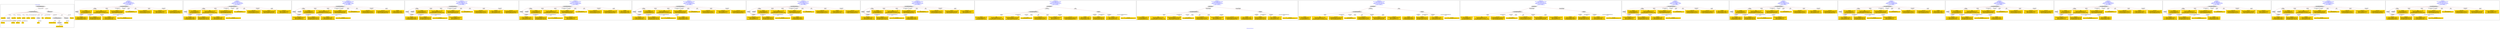 digraph n0 {
fontcolor="blue"
remincross="true"
label="s04-ima-artworks.xml"
subgraph cluster_0 {
label="1-correct model"
n2[style="filled",color="white",fillcolor="lightgray",label="CulturalHeritageObject1"];
n3[shape="plaintext",style="filled",fillcolor="gold",label="creationDate"];
n4[style="filled",color="white",fillcolor="lightgray",label="Person1"];
n5[shape="plaintext",style="filled",fillcolor="gold",label="galleryLabel"];
n6[shape="plaintext",style="filled",fillcolor="gold",label="dimensions"];
n7[shape="plaintext",style="filled",fillcolor="gold",label="materials"];
n8[shape="plaintext",style="filled",fillcolor="gold",label="creditLine"];
n9[shape="plaintext",style="filled",fillcolor="gold",label="provenance"];
n10[style="filled",color="white",fillcolor="lightgray",label="Concept1"];
n11[shape="plaintext",style="filled",fillcolor="gold",label="title"];
n12[shape="plaintext",style="filled",fillcolor="gold",label="accessionNumber"];
n13[style="filled",color="white",fillcolor="lightgray",label="CulturalHeritageObject2"];
n14[style="filled",color="white",fillcolor="lightgray",label="Document2"];
n15[shape="plaintext",style="filled",fillcolor="gold",label="relatedArtworksTitle"];
n16[style="filled",color="white",fillcolor="lightgray",label="Document1"];
n17[shape="plaintext",style="filled",fillcolor="gold",label="nationality"];
n18[shape="plaintext",style="filled",fillcolor="gold",label="birthDate"];
n19[shape="plaintext",style="filled",fillcolor="gold",label="deathDate"];
n20[shape="plaintext",style="filled",fillcolor="gold",label="artist"];
n21[style="filled",color="white",fillcolor="lightgray",label="EuropeanaAggregation1"];
n22[style="filled",color="white",fillcolor="lightgray",label="WebResource1"];
n23[shape="plaintext",style="filled",fillcolor="gold",label="imageURL"];
n24[shape="plaintext",style="filled",fillcolor="gold",label="values"];
n25[shape="plaintext",style="filled",fillcolor="gold",label="relatedArtworksURL"];
n26[shape="plaintext",style="filled",fillcolor="gold",label="sourceURL"];
}
subgraph cluster_1 {
label="candidate 0\nlink coherence:1.0\nnode coherence:1.0\nconfidence:0.6098210644056024\nmapping score:0.6729706578321705\ncost:11.99999\n-precision:0.58-recall:0.29"
n28[style="filled",color="white",fillcolor="lightgray",label="CulturalHeritageObject1"];
n29[style="filled",color="white",fillcolor="lightgray",label="Person1"];
n30[shape="plaintext",style="filled",fillcolor="gold",label="materials\n[CulturalHeritageObject,medium,1.0]\n[Concept,prefLabel,0.0]\n[Person,nameOfThePerson,0.0]\n[CulturalHeritageObject,title,0.0]"];
n31[shape="plaintext",style="filled",fillcolor="gold",label="birthDate\n[Person,dateOfBirth,0.608]\n[CulturalHeritageObject,created,0.326]\n[Person,dateOfDeath,0.066]\n[CulturalHeritageObject,extent,0.0]"];
n32[shape="plaintext",style="filled",fillcolor="gold",label="title\n[CulturalHeritageObject,title,0.849]\n[Person,nameOfThePerson,0.1]\n[CulturalHeritageObject,provenance,0.046]\n[CulturalHeritageObject,accessionNumber,0.004]"];
n33[shape="plaintext",style="filled",fillcolor="gold",label="dimensions\n[CulturalHeritageObject,extent,0.787]\n[Person,nameOfThePerson,0.211]\n[CulturalHeritageObject,title,0.003]\n[CulturalHeritageObject,medium,0.0]"];
n34[shape="plaintext",style="filled",fillcolor="gold",label="creditLine\n[CulturalHeritageObject,provenance,0.899]\n[CulturalHeritageObject,title,0.055]\n[Person,nameOfThePerson,0.039]\n[CulturalHeritageObject,rightsHolder,0.006]"];
n35[shape="plaintext",style="filled",fillcolor="gold",label="deathDate\n[Person,dateOfDeath,0.708]\n[CulturalHeritageObject,created,0.201]\n[Person,dateOfBirth,0.09]\n[CulturalHeritageObject,provenance,0.001]"];
n36[shape="plaintext",style="filled",fillcolor="gold",label="nationality\n[Person,countryAssociatedWithThePerson,1.0]"];
n37[shape="plaintext",style="filled",fillcolor="gold",label="accessionNumber\n[CulturalHeritageObject,extent,1.0]"];
n38[shape="plaintext",style="filled",fillcolor="gold",label="galleryLabel\n[CulturalHeritageObject,title,0.707]\n[CulturalHeritageObject,provenance,0.171]\n[Person,nameOfThePerson,0.061]\n[CulturalHeritageObject,medium,0.06]"];
n39[shape="plaintext",style="filled",fillcolor="gold",label="creationDate\n[CulturalHeritageObject,created,0.455]\n[Person,dateOfDeath,0.273]\n[Person,dateOfBirth,0.271]\n[CulturalHeritageObject,provenance,0.001]"];
n40[shape="plaintext",style="filled",fillcolor="gold",label="provenance\n[CulturalHeritageObject,provenance,0.586]\n[CulturalHeritageObject,title,0.22]\n[CulturalHeritageObject,rightsHolder,0.116]\n[Person,nameOfThePerson,0.078]"];
}
subgraph cluster_2 {
label="candidate 1\nlink coherence:1.0\nnode coherence:1.0\nconfidence:0.5714271745765385\nmapping score:0.6601726945558158\ncost:11.99999\n-precision:0.58-recall:0.29"
n42[style="filled",color="white",fillcolor="lightgray",label="CulturalHeritageObject1"];
n43[style="filled",color="white",fillcolor="lightgray",label="Person1"];
n44[shape="plaintext",style="filled",fillcolor="gold",label="materials\n[CulturalHeritageObject,medium,1.0]\n[Concept,prefLabel,0.0]\n[Person,nameOfThePerson,0.0]\n[CulturalHeritageObject,title,0.0]"];
n45[shape="plaintext",style="filled",fillcolor="gold",label="birthDate\n[Person,dateOfBirth,0.608]\n[CulturalHeritageObject,created,0.326]\n[Person,dateOfDeath,0.066]\n[CulturalHeritageObject,extent,0.0]"];
n46[shape="plaintext",style="filled",fillcolor="gold",label="title\n[CulturalHeritageObject,title,0.849]\n[Person,nameOfThePerson,0.1]\n[CulturalHeritageObject,provenance,0.046]\n[CulturalHeritageObject,accessionNumber,0.004]"];
n47[shape="plaintext",style="filled",fillcolor="gold",label="dimensions\n[CulturalHeritageObject,extent,0.787]\n[Person,nameOfThePerson,0.211]\n[CulturalHeritageObject,title,0.003]\n[CulturalHeritageObject,medium,0.0]"];
n48[shape="plaintext",style="filled",fillcolor="gold",label="provenance\n[CulturalHeritageObject,provenance,0.586]\n[CulturalHeritageObject,title,0.22]\n[CulturalHeritageObject,rightsHolder,0.116]\n[Person,nameOfThePerson,0.078]"];
n49[shape="plaintext",style="filled",fillcolor="gold",label="deathDate\n[Person,dateOfDeath,0.708]\n[CulturalHeritageObject,created,0.201]\n[Person,dateOfBirth,0.09]\n[CulturalHeritageObject,provenance,0.001]"];
n50[shape="plaintext",style="filled",fillcolor="gold",label="nationality\n[Person,countryAssociatedWithThePerson,1.0]"];
n51[shape="plaintext",style="filled",fillcolor="gold",label="accessionNumber\n[CulturalHeritageObject,extent,1.0]"];
n52[shape="plaintext",style="filled",fillcolor="gold",label="galleryLabel\n[CulturalHeritageObject,title,0.707]\n[CulturalHeritageObject,provenance,0.171]\n[Person,nameOfThePerson,0.061]\n[CulturalHeritageObject,medium,0.06]"];
n53[shape="plaintext",style="filled",fillcolor="gold",label="creditLine\n[CulturalHeritageObject,provenance,0.899]\n[CulturalHeritageObject,title,0.055]\n[Person,nameOfThePerson,0.039]\n[CulturalHeritageObject,rightsHolder,0.006]"];
n54[shape="plaintext",style="filled",fillcolor="gold",label="creationDate\n[CulturalHeritageObject,created,0.455]\n[Person,dateOfDeath,0.273]\n[Person,dateOfBirth,0.271]\n[CulturalHeritageObject,provenance,0.001]"];
}
subgraph cluster_3 {
label="candidate 10\nlink coherence:0.9230769230769231\nnode coherence:1.0\nconfidence:0.5675004091256727\nmapping score:0.6588637727388607\ncost:12.99999\n-precision:0.38-recall:0.21"
n56[style="filled",color="white",fillcolor="lightgray",label="CulturalHeritageObject1"];
n57[style="filled",color="white",fillcolor="lightgray",label="Person1"];
n58[style="filled",color="white",fillcolor="lightgray",label="Concept1"];
n59[shape="plaintext",style="filled",fillcolor="gold",label="materials\n[CulturalHeritageObject,medium,1.0]\n[Concept,prefLabel,0.0]\n[Person,nameOfThePerson,0.0]\n[CulturalHeritageObject,title,0.0]"];
n60[shape="plaintext",style="filled",fillcolor="gold",label="creationDate\n[CulturalHeritageObject,created,0.455]\n[Person,dateOfDeath,0.273]\n[Person,dateOfBirth,0.271]\n[CulturalHeritageObject,provenance,0.001]"];
n61[shape="plaintext",style="filled",fillcolor="gold",label="title\n[CulturalHeritageObject,title,0.849]\n[Person,nameOfThePerson,0.1]\n[CulturalHeritageObject,provenance,0.046]\n[CulturalHeritageObject,accessionNumber,0.004]"];
n62[shape="plaintext",style="filled",fillcolor="gold",label="dimensions\n[CulturalHeritageObject,extent,0.787]\n[Person,nameOfThePerson,0.211]\n[CulturalHeritageObject,title,0.003]\n[CulturalHeritageObject,medium,0.0]"];
n63[shape="plaintext",style="filled",fillcolor="gold",label="creditLine\n[CulturalHeritageObject,provenance,0.899]\n[CulturalHeritageObject,title,0.055]\n[Person,nameOfThePerson,0.039]\n[CulturalHeritageObject,rightsHolder,0.006]"];
n64[shape="plaintext",style="filled",fillcolor="gold",label="deathDate\n[Person,dateOfDeath,0.708]\n[CulturalHeritageObject,created,0.201]\n[Person,dateOfBirth,0.09]\n[CulturalHeritageObject,provenance,0.001]"];
n65[shape="plaintext",style="filled",fillcolor="gold",label="nationality\n[Person,countryAssociatedWithThePerson,1.0]"];
n66[shape="plaintext",style="filled",fillcolor="gold",label="accessionNumber\n[CulturalHeritageObject,extent,1.0]"];
n67[shape="plaintext",style="filled",fillcolor="gold",label="galleryLabel\n[CulturalHeritageObject,title,0.707]\n[CulturalHeritageObject,provenance,0.171]\n[Person,nameOfThePerson,0.061]\n[CulturalHeritageObject,medium,0.06]"];
n68[shape="plaintext",style="filled",fillcolor="gold",label="provenance\n[CulturalHeritageObject,provenance,0.586]\n[CulturalHeritageObject,title,0.22]\n[CulturalHeritageObject,rightsHolder,0.116]\n[Person,nameOfThePerson,0.078]"];
n69[shape="plaintext",style="filled",fillcolor="gold",label="birthDate\n[Person,dateOfBirth,0.608]\n[CulturalHeritageObject,created,0.326]\n[Person,dateOfDeath,0.066]\n[CulturalHeritageObject,extent,0.0]"];
}
subgraph cluster_4 {
label="candidate 11\nlink coherence:0.9230769230769231\nnode coherence:1.0\nconfidence:0.5470961413031084\nmapping score:0.6520623501313392\ncost:12.99999\n-precision:0.38-recall:0.21"
n71[style="filled",color="white",fillcolor="lightgray",label="CulturalHeritageObject1"];
n72[style="filled",color="white",fillcolor="lightgray",label="Person1"];
n73[style="filled",color="white",fillcolor="lightgray",label="Concept1"];
n74[shape="plaintext",style="filled",fillcolor="gold",label="materials\n[CulturalHeritageObject,medium,1.0]\n[Concept,prefLabel,0.0]\n[Person,nameOfThePerson,0.0]\n[CulturalHeritageObject,title,0.0]"];
n75[shape="plaintext",style="filled",fillcolor="gold",label="birthDate\n[Person,dateOfBirth,0.608]\n[CulturalHeritageObject,created,0.326]\n[Person,dateOfDeath,0.066]\n[CulturalHeritageObject,extent,0.0]"];
n76[shape="plaintext",style="filled",fillcolor="gold",label="title\n[CulturalHeritageObject,title,0.849]\n[Person,nameOfThePerson,0.1]\n[CulturalHeritageObject,provenance,0.046]\n[CulturalHeritageObject,accessionNumber,0.004]"];
n77[shape="plaintext",style="filled",fillcolor="gold",label="dimensions\n[CulturalHeritageObject,extent,0.787]\n[Person,nameOfThePerson,0.211]\n[CulturalHeritageObject,title,0.003]\n[CulturalHeritageObject,medium,0.0]"];
n78[shape="plaintext",style="filled",fillcolor="gold",label="creditLine\n[CulturalHeritageObject,provenance,0.899]\n[CulturalHeritageObject,title,0.055]\n[Person,nameOfThePerson,0.039]\n[CulturalHeritageObject,rightsHolder,0.006]"];
n79[shape="plaintext",style="filled",fillcolor="gold",label="nationality\n[Person,countryAssociatedWithThePerson,1.0]"];
n80[shape="plaintext",style="filled",fillcolor="gold",label="creationDate\n[CulturalHeritageObject,created,0.455]\n[Person,dateOfDeath,0.273]\n[Person,dateOfBirth,0.271]\n[CulturalHeritageObject,provenance,0.001]"];
n81[shape="plaintext",style="filled",fillcolor="gold",label="accessionNumber\n[CulturalHeritageObject,extent,1.0]"];
n82[shape="plaintext",style="filled",fillcolor="gold",label="galleryLabel\n[CulturalHeritageObject,title,0.707]\n[CulturalHeritageObject,provenance,0.171]\n[Person,nameOfThePerson,0.061]\n[CulturalHeritageObject,medium,0.06]"];
n83[shape="plaintext",style="filled",fillcolor="gold",label="deathDate\n[Person,dateOfDeath,0.708]\n[CulturalHeritageObject,created,0.201]\n[Person,dateOfBirth,0.09]\n[CulturalHeritageObject,provenance,0.001]"];
n84[shape="plaintext",style="filled",fillcolor="gold",label="provenance\n[CulturalHeritageObject,provenance,0.586]\n[CulturalHeritageObject,title,0.22]\n[CulturalHeritageObject,rightsHolder,0.116]\n[Person,nameOfThePerson,0.078]"];
}
subgraph cluster_5 {
label="candidate 12\nlink coherence:0.9230769230769231\nnode coherence:1.0\nconfidence:0.5114787007075045\nmapping score:0.6401898699328045\ncost:12.99999\n-precision:0.31-recall:0.17"
n86[style="filled",color="white",fillcolor="lightgray",label="CulturalHeritageObject1"];
n87[style="filled",color="white",fillcolor="lightgray",label="Person1"];
n88[style="filled",color="white",fillcolor="lightgray",label="Concept1"];
n89[shape="plaintext",style="filled",fillcolor="gold",label="materials\n[CulturalHeritageObject,medium,1.0]\n[Concept,prefLabel,0.0]\n[Person,nameOfThePerson,0.0]\n[CulturalHeritageObject,title,0.0]"];
n90[shape="plaintext",style="filled",fillcolor="gold",label="deathDate\n[Person,dateOfDeath,0.708]\n[CulturalHeritageObject,created,0.201]\n[Person,dateOfBirth,0.09]\n[CulturalHeritageObject,provenance,0.001]"];
n91[shape="plaintext",style="filled",fillcolor="gold",label="title\n[CulturalHeritageObject,title,0.849]\n[Person,nameOfThePerson,0.1]\n[CulturalHeritageObject,provenance,0.046]\n[CulturalHeritageObject,accessionNumber,0.004]"];
n92[shape="plaintext",style="filled",fillcolor="gold",label="dimensions\n[CulturalHeritageObject,extent,0.787]\n[Person,nameOfThePerson,0.211]\n[CulturalHeritageObject,title,0.003]\n[CulturalHeritageObject,medium,0.0]"];
n93[shape="plaintext",style="filled",fillcolor="gold",label="creditLine\n[CulturalHeritageObject,provenance,0.899]\n[CulturalHeritageObject,title,0.055]\n[Person,nameOfThePerson,0.039]\n[CulturalHeritageObject,rightsHolder,0.006]"];
n94[shape="plaintext",style="filled",fillcolor="gold",label="nationality\n[Person,countryAssociatedWithThePerson,1.0]"];
n95[shape="plaintext",style="filled",fillcolor="gold",label="creationDate\n[CulturalHeritageObject,created,0.455]\n[Person,dateOfDeath,0.273]\n[Person,dateOfBirth,0.271]\n[CulturalHeritageObject,provenance,0.001]"];
n96[shape="plaintext",style="filled",fillcolor="gold",label="accessionNumber\n[CulturalHeritageObject,extent,1.0]"];
n97[shape="plaintext",style="filled",fillcolor="gold",label="galleryLabel\n[CulturalHeritageObject,title,0.707]\n[CulturalHeritageObject,provenance,0.171]\n[Person,nameOfThePerson,0.061]\n[CulturalHeritageObject,medium,0.06]"];
n98[shape="plaintext",style="filled",fillcolor="gold",label="provenance\n[CulturalHeritageObject,provenance,0.586]\n[CulturalHeritageObject,title,0.22]\n[CulturalHeritageObject,rightsHolder,0.116]\n[Person,nameOfThePerson,0.078]"];
n99[shape="plaintext",style="filled",fillcolor="gold",label="birthDate\n[Person,dateOfBirth,0.608]\n[CulturalHeritageObject,created,0.326]\n[Person,dateOfDeath,0.066]\n[CulturalHeritageObject,extent,0.0]"];
}
subgraph cluster_6 {
label="candidate 13\nlink coherence:0.9230769230769231\nnode coherence:1.0\nconfidence:0.5043973463488417\nmapping score:0.6378294184799169\ncost:12.99999\n-precision:0.38-recall:0.21"
n101[style="filled",color="white",fillcolor="lightgray",label="CulturalHeritageObject1"];
n102[style="filled",color="white",fillcolor="lightgray",label="Person1"];
n103[style="filled",color="white",fillcolor="lightgray",label="Concept1"];
n104[shape="plaintext",style="filled",fillcolor="gold",label="materials\n[CulturalHeritageObject,medium,1.0]\n[Concept,prefLabel,0.0]\n[Person,nameOfThePerson,0.0]\n[CulturalHeritageObject,title,0.0]"];
n105[shape="plaintext",style="filled",fillcolor="gold",label="deathDate\n[Person,dateOfDeath,0.708]\n[CulturalHeritageObject,created,0.201]\n[Person,dateOfBirth,0.09]\n[CulturalHeritageObject,provenance,0.001]"];
n106[shape="plaintext",style="filled",fillcolor="gold",label="title\n[CulturalHeritageObject,title,0.849]\n[Person,nameOfThePerson,0.1]\n[CulturalHeritageObject,provenance,0.046]\n[CulturalHeritageObject,accessionNumber,0.004]"];
n107[shape="plaintext",style="filled",fillcolor="gold",label="dimensions\n[CulturalHeritageObject,extent,0.787]\n[Person,nameOfThePerson,0.211]\n[CulturalHeritageObject,title,0.003]\n[CulturalHeritageObject,medium,0.0]"];
n108[shape="plaintext",style="filled",fillcolor="gold",label="creditLine\n[CulturalHeritageObject,provenance,0.899]\n[CulturalHeritageObject,title,0.055]\n[Person,nameOfThePerson,0.039]\n[CulturalHeritageObject,rightsHolder,0.006]"];
n109[shape="plaintext",style="filled",fillcolor="gold",label="nationality\n[Person,countryAssociatedWithThePerson,1.0]"];
n110[shape="plaintext",style="filled",fillcolor="gold",label="birthDate\n[Person,dateOfBirth,0.608]\n[CulturalHeritageObject,created,0.326]\n[Person,dateOfDeath,0.066]\n[CulturalHeritageObject,extent,0.0]"];
n111[shape="plaintext",style="filled",fillcolor="gold",label="accessionNumber\n[CulturalHeritageObject,extent,1.0]"];
n112[shape="plaintext",style="filled",fillcolor="gold",label="galleryLabel\n[CulturalHeritageObject,title,0.707]\n[CulturalHeritageObject,provenance,0.171]\n[Person,nameOfThePerson,0.061]\n[CulturalHeritageObject,medium,0.06]"];
n113[shape="plaintext",style="filled",fillcolor="gold",label="creationDate\n[CulturalHeritageObject,created,0.455]\n[Person,dateOfDeath,0.273]\n[Person,dateOfBirth,0.271]\n[CulturalHeritageObject,provenance,0.001]"];
n114[shape="plaintext",style="filled",fillcolor="gold",label="provenance\n[CulturalHeritageObject,provenance,0.586]\n[CulturalHeritageObject,title,0.22]\n[CulturalHeritageObject,rightsHolder,0.116]\n[Person,nameOfThePerson,0.078]"];
}
subgraph cluster_7 {
label="candidate 14\nlink coherence:0.9230769230769231\nnode coherence:1.0\nconfidence:0.4976941316645158\nmapping score:0.6355950135851417\ncost:12.99999\n-precision:0.31-recall:0.17"
n116[style="filled",color="white",fillcolor="lightgray",label="CulturalHeritageObject1"];
n117[style="filled",color="white",fillcolor="lightgray",label="Person1"];
n118[style="filled",color="white",fillcolor="lightgray",label="Concept1"];
n119[shape="plaintext",style="filled",fillcolor="gold",label="materials\n[CulturalHeritageObject,medium,1.0]\n[Concept,prefLabel,0.0]\n[Person,nameOfThePerson,0.0]\n[CulturalHeritageObject,title,0.0]"];
n120[shape="plaintext",style="filled",fillcolor="gold",label="creationDate\n[CulturalHeritageObject,created,0.455]\n[Person,dateOfDeath,0.273]\n[Person,dateOfBirth,0.271]\n[CulturalHeritageObject,provenance,0.001]"];
n121[shape="plaintext",style="filled",fillcolor="gold",label="title\n[CulturalHeritageObject,title,0.849]\n[Person,nameOfThePerson,0.1]\n[CulturalHeritageObject,provenance,0.046]\n[CulturalHeritageObject,accessionNumber,0.004]"];
n122[shape="plaintext",style="filled",fillcolor="gold",label="dimensions\n[CulturalHeritageObject,extent,0.787]\n[Person,nameOfThePerson,0.211]\n[CulturalHeritageObject,title,0.003]\n[CulturalHeritageObject,medium,0.0]"];
n123[shape="plaintext",style="filled",fillcolor="gold",label="creditLine\n[CulturalHeritageObject,provenance,0.899]\n[CulturalHeritageObject,title,0.055]\n[Person,nameOfThePerson,0.039]\n[CulturalHeritageObject,rightsHolder,0.006]"];
n124[shape="plaintext",style="filled",fillcolor="gold",label="nationality\n[Person,countryAssociatedWithThePerson,1.0]"];
n125[shape="plaintext",style="filled",fillcolor="gold",label="birthDate\n[Person,dateOfBirth,0.608]\n[CulturalHeritageObject,created,0.326]\n[Person,dateOfDeath,0.066]\n[CulturalHeritageObject,extent,0.0]"];
n126[shape="plaintext",style="filled",fillcolor="gold",label="accessionNumber\n[CulturalHeritageObject,extent,1.0]"];
n127[shape="plaintext",style="filled",fillcolor="gold",label="galleryLabel\n[CulturalHeritageObject,title,0.707]\n[CulturalHeritageObject,provenance,0.171]\n[Person,nameOfThePerson,0.061]\n[CulturalHeritageObject,medium,0.06]"];
n128[shape="plaintext",style="filled",fillcolor="gold",label="deathDate\n[Person,dateOfDeath,0.708]\n[CulturalHeritageObject,created,0.201]\n[Person,dateOfBirth,0.09]\n[CulturalHeritageObject,provenance,0.001]"];
n129[shape="plaintext",style="filled",fillcolor="gold",label="provenance\n[CulturalHeritageObject,provenance,0.586]\n[CulturalHeritageObject,title,0.22]\n[CulturalHeritageObject,rightsHolder,0.116]\n[Person,nameOfThePerson,0.078]"];
}
subgraph cluster_8 {
label="candidate 15\nlink coherence:0.9230769230769231\nnode coherence:1.0\nconfidence:0.46600345651977776\nmapping score:0.6250314552035623\ncost:12.99999\n-precision:0.38-recall:0.21"
n131[style="filled",color="white",fillcolor="lightgray",label="CulturalHeritageObject1"];
n132[style="filled",color="white",fillcolor="lightgray",label="Person1"];
n133[style="filled",color="white",fillcolor="lightgray",label="Concept1"];
n134[shape="plaintext",style="filled",fillcolor="gold",label="materials\n[CulturalHeritageObject,medium,1.0]\n[Concept,prefLabel,0.0]\n[Person,nameOfThePerson,0.0]\n[CulturalHeritageObject,title,0.0]"];
n135[shape="plaintext",style="filled",fillcolor="gold",label="deathDate\n[Person,dateOfDeath,0.708]\n[CulturalHeritageObject,created,0.201]\n[Person,dateOfBirth,0.09]\n[CulturalHeritageObject,provenance,0.001]"];
n136[shape="plaintext",style="filled",fillcolor="gold",label="title\n[CulturalHeritageObject,title,0.849]\n[Person,nameOfThePerson,0.1]\n[CulturalHeritageObject,provenance,0.046]\n[CulturalHeritageObject,accessionNumber,0.004]"];
n137[shape="plaintext",style="filled",fillcolor="gold",label="dimensions\n[CulturalHeritageObject,extent,0.787]\n[Person,nameOfThePerson,0.211]\n[CulturalHeritageObject,title,0.003]\n[CulturalHeritageObject,medium,0.0]"];
n138[shape="plaintext",style="filled",fillcolor="gold",label="provenance\n[CulturalHeritageObject,provenance,0.586]\n[CulturalHeritageObject,title,0.22]\n[CulturalHeritageObject,rightsHolder,0.116]\n[Person,nameOfThePerson,0.078]"];
n139[shape="plaintext",style="filled",fillcolor="gold",label="nationality\n[Person,countryAssociatedWithThePerson,1.0]"];
n140[shape="plaintext",style="filled",fillcolor="gold",label="birthDate\n[Person,dateOfBirth,0.608]\n[CulturalHeritageObject,created,0.326]\n[Person,dateOfDeath,0.066]\n[CulturalHeritageObject,extent,0.0]"];
n141[shape="plaintext",style="filled",fillcolor="gold",label="accessionNumber\n[CulturalHeritageObject,extent,1.0]"];
n142[shape="plaintext",style="filled",fillcolor="gold",label="galleryLabel\n[CulturalHeritageObject,title,0.707]\n[CulturalHeritageObject,provenance,0.171]\n[Person,nameOfThePerson,0.061]\n[CulturalHeritageObject,medium,0.06]"];
n143[shape="plaintext",style="filled",fillcolor="gold",label="creditLine\n[CulturalHeritageObject,provenance,0.899]\n[CulturalHeritageObject,title,0.055]\n[Person,nameOfThePerson,0.039]\n[CulturalHeritageObject,rightsHolder,0.006]"];
n144[shape="plaintext",style="filled",fillcolor="gold",label="creationDate\n[CulturalHeritageObject,created,0.455]\n[Person,dateOfDeath,0.273]\n[Person,dateOfBirth,0.271]\n[CulturalHeritageObject,provenance,0.001]"];
}
subgraph cluster_9 {
label="candidate 16\nlink coherence:0.8461538461538461\nnode coherence:1.0\nconfidence:0.6098210644056024\nmapping score:0.6729706578321705\ncost:211.010002\n-precision:0.46-recall:0.25"
n146[style="filled",color="white",fillcolor="lightgray",label="ProvidedCHO1"];
n147[style="filled",color="white",fillcolor="lightgray",label="CulturalHeritageObject1"];
n148[style="filled",color="white",fillcolor="lightgray",label="Person1"];
n149[shape="plaintext",style="filled",fillcolor="gold",label="materials\n[CulturalHeritageObject,medium,1.0]\n[Concept,prefLabel,0.0]\n[Person,nameOfThePerson,0.0]\n[CulturalHeritageObject,title,0.0]"];
n150[shape="plaintext",style="filled",fillcolor="gold",label="birthDate\n[Person,dateOfBirth,0.608]\n[CulturalHeritageObject,created,0.326]\n[Person,dateOfDeath,0.066]\n[CulturalHeritageObject,extent,0.0]"];
n151[shape="plaintext",style="filled",fillcolor="gold",label="title\n[CulturalHeritageObject,title,0.849]\n[Person,nameOfThePerson,0.1]\n[CulturalHeritageObject,provenance,0.046]\n[CulturalHeritageObject,accessionNumber,0.004]"];
n152[shape="plaintext",style="filled",fillcolor="gold",label="dimensions\n[CulturalHeritageObject,extent,0.787]\n[Person,nameOfThePerson,0.211]\n[CulturalHeritageObject,title,0.003]\n[CulturalHeritageObject,medium,0.0]"];
n153[shape="plaintext",style="filled",fillcolor="gold",label="creditLine\n[CulturalHeritageObject,provenance,0.899]\n[CulturalHeritageObject,title,0.055]\n[Person,nameOfThePerson,0.039]\n[CulturalHeritageObject,rightsHolder,0.006]"];
n154[shape="plaintext",style="filled",fillcolor="gold",label="deathDate\n[Person,dateOfDeath,0.708]\n[CulturalHeritageObject,created,0.201]\n[Person,dateOfBirth,0.09]\n[CulturalHeritageObject,provenance,0.001]"];
n155[shape="plaintext",style="filled",fillcolor="gold",label="nationality\n[Person,countryAssociatedWithThePerson,1.0]"];
n156[shape="plaintext",style="filled",fillcolor="gold",label="accessionNumber\n[CulturalHeritageObject,extent,1.0]"];
n157[shape="plaintext",style="filled",fillcolor="gold",label="galleryLabel\n[CulturalHeritageObject,title,0.707]\n[CulturalHeritageObject,provenance,0.171]\n[Person,nameOfThePerson,0.061]\n[CulturalHeritageObject,medium,0.06]"];
n158[shape="plaintext",style="filled",fillcolor="gold",label="creationDate\n[CulturalHeritageObject,created,0.455]\n[Person,dateOfDeath,0.273]\n[Person,dateOfBirth,0.271]\n[CulturalHeritageObject,provenance,0.001]"];
n159[shape="plaintext",style="filled",fillcolor="gold",label="provenance\n[CulturalHeritageObject,provenance,0.586]\n[CulturalHeritageObject,title,0.22]\n[CulturalHeritageObject,rightsHolder,0.116]\n[Person,nameOfThePerson,0.078]"];
}
subgraph cluster_10 {
label="candidate 17\nlink coherence:0.8461538461538461\nnode coherence:1.0\nconfidence:0.6098210644056024\nmapping score:0.6729706578321705\ncost:211.020004\n-precision:0.46-recall:0.25"
n161[style="filled",color="white",fillcolor="lightgray",label="Organization1"];
n162[style="filled",color="white",fillcolor="lightgray",label="CulturalHeritageObject1"];
n163[style="filled",color="white",fillcolor="lightgray",label="Person1"];
n164[shape="plaintext",style="filled",fillcolor="gold",label="materials\n[CulturalHeritageObject,medium,1.0]\n[Concept,prefLabel,0.0]\n[Person,nameOfThePerson,0.0]\n[CulturalHeritageObject,title,0.0]"];
n165[shape="plaintext",style="filled",fillcolor="gold",label="birthDate\n[Person,dateOfBirth,0.608]\n[CulturalHeritageObject,created,0.326]\n[Person,dateOfDeath,0.066]\n[CulturalHeritageObject,extent,0.0]"];
n166[shape="plaintext",style="filled",fillcolor="gold",label="title\n[CulturalHeritageObject,title,0.849]\n[Person,nameOfThePerson,0.1]\n[CulturalHeritageObject,provenance,0.046]\n[CulturalHeritageObject,accessionNumber,0.004]"];
n167[shape="plaintext",style="filled",fillcolor="gold",label="dimensions\n[CulturalHeritageObject,extent,0.787]\n[Person,nameOfThePerson,0.211]\n[CulturalHeritageObject,title,0.003]\n[CulturalHeritageObject,medium,0.0]"];
n168[shape="plaintext",style="filled",fillcolor="gold",label="creditLine\n[CulturalHeritageObject,provenance,0.899]\n[CulturalHeritageObject,title,0.055]\n[Person,nameOfThePerson,0.039]\n[CulturalHeritageObject,rightsHolder,0.006]"];
n169[shape="plaintext",style="filled",fillcolor="gold",label="deathDate\n[Person,dateOfDeath,0.708]\n[CulturalHeritageObject,created,0.201]\n[Person,dateOfBirth,0.09]\n[CulturalHeritageObject,provenance,0.001]"];
n170[shape="plaintext",style="filled",fillcolor="gold",label="nationality\n[Person,countryAssociatedWithThePerson,1.0]"];
n171[shape="plaintext",style="filled",fillcolor="gold",label="accessionNumber\n[CulturalHeritageObject,extent,1.0]"];
n172[shape="plaintext",style="filled",fillcolor="gold",label="galleryLabel\n[CulturalHeritageObject,title,0.707]\n[CulturalHeritageObject,provenance,0.171]\n[Person,nameOfThePerson,0.061]\n[CulturalHeritageObject,medium,0.06]"];
n173[shape="plaintext",style="filled",fillcolor="gold",label="creationDate\n[CulturalHeritageObject,created,0.455]\n[Person,dateOfDeath,0.273]\n[Person,dateOfBirth,0.271]\n[CulturalHeritageObject,provenance,0.001]"];
n174[shape="plaintext",style="filled",fillcolor="gold",label="provenance\n[CulturalHeritageObject,provenance,0.586]\n[CulturalHeritageObject,title,0.22]\n[CulturalHeritageObject,rightsHolder,0.116]\n[Person,nameOfThePerson,0.078]"];
}
subgraph cluster_11 {
label="candidate 18\nlink coherence:0.8461538461538461\nnode coherence:1.0\nconfidence:0.5714271745765385\nmapping score:0.6601726945558158\ncost:211.010002\n-precision:0.46-recall:0.25"
n176[style="filled",color="white",fillcolor="lightgray",label="ProvidedCHO1"];
n177[style="filled",color="white",fillcolor="lightgray",label="CulturalHeritageObject1"];
n178[style="filled",color="white",fillcolor="lightgray",label="Person1"];
n179[shape="plaintext",style="filled",fillcolor="gold",label="materials\n[CulturalHeritageObject,medium,1.0]\n[Concept,prefLabel,0.0]\n[Person,nameOfThePerson,0.0]\n[CulturalHeritageObject,title,0.0]"];
n180[shape="plaintext",style="filled",fillcolor="gold",label="birthDate\n[Person,dateOfBirth,0.608]\n[CulturalHeritageObject,created,0.326]\n[Person,dateOfDeath,0.066]\n[CulturalHeritageObject,extent,0.0]"];
n181[shape="plaintext",style="filled",fillcolor="gold",label="title\n[CulturalHeritageObject,title,0.849]\n[Person,nameOfThePerson,0.1]\n[CulturalHeritageObject,provenance,0.046]\n[CulturalHeritageObject,accessionNumber,0.004]"];
n182[shape="plaintext",style="filled",fillcolor="gold",label="dimensions\n[CulturalHeritageObject,extent,0.787]\n[Person,nameOfThePerson,0.211]\n[CulturalHeritageObject,title,0.003]\n[CulturalHeritageObject,medium,0.0]"];
n183[shape="plaintext",style="filled",fillcolor="gold",label="provenance\n[CulturalHeritageObject,provenance,0.586]\n[CulturalHeritageObject,title,0.22]\n[CulturalHeritageObject,rightsHolder,0.116]\n[Person,nameOfThePerson,0.078]"];
n184[shape="plaintext",style="filled",fillcolor="gold",label="deathDate\n[Person,dateOfDeath,0.708]\n[CulturalHeritageObject,created,0.201]\n[Person,dateOfBirth,0.09]\n[CulturalHeritageObject,provenance,0.001]"];
n185[shape="plaintext",style="filled",fillcolor="gold",label="nationality\n[Person,countryAssociatedWithThePerson,1.0]"];
n186[shape="plaintext",style="filled",fillcolor="gold",label="accessionNumber\n[CulturalHeritageObject,extent,1.0]"];
n187[shape="plaintext",style="filled",fillcolor="gold",label="galleryLabel\n[CulturalHeritageObject,title,0.707]\n[CulturalHeritageObject,provenance,0.171]\n[Person,nameOfThePerson,0.061]\n[CulturalHeritageObject,medium,0.06]"];
n188[shape="plaintext",style="filled",fillcolor="gold",label="creditLine\n[CulturalHeritageObject,provenance,0.899]\n[CulturalHeritageObject,title,0.055]\n[Person,nameOfThePerson,0.039]\n[CulturalHeritageObject,rightsHolder,0.006]"];
n189[shape="plaintext",style="filled",fillcolor="gold",label="creationDate\n[CulturalHeritageObject,created,0.455]\n[Person,dateOfDeath,0.273]\n[Person,dateOfBirth,0.271]\n[CulturalHeritageObject,provenance,0.001]"];
}
subgraph cluster_12 {
label="candidate 19\nlink coherence:0.8461538461538461\nnode coherence:1.0\nconfidence:0.5714271745765385\nmapping score:0.6601726945558158\ncost:211.020004\n-precision:0.46-recall:0.25"
n191[style="filled",color="white",fillcolor="lightgray",label="Organization1"];
n192[style="filled",color="white",fillcolor="lightgray",label="CulturalHeritageObject1"];
n193[style="filled",color="white",fillcolor="lightgray",label="Person1"];
n194[shape="plaintext",style="filled",fillcolor="gold",label="materials\n[CulturalHeritageObject,medium,1.0]\n[Concept,prefLabel,0.0]\n[Person,nameOfThePerson,0.0]\n[CulturalHeritageObject,title,0.0]"];
n195[shape="plaintext",style="filled",fillcolor="gold",label="birthDate\n[Person,dateOfBirth,0.608]\n[CulturalHeritageObject,created,0.326]\n[Person,dateOfDeath,0.066]\n[CulturalHeritageObject,extent,0.0]"];
n196[shape="plaintext",style="filled",fillcolor="gold",label="title\n[CulturalHeritageObject,title,0.849]\n[Person,nameOfThePerson,0.1]\n[CulturalHeritageObject,provenance,0.046]\n[CulturalHeritageObject,accessionNumber,0.004]"];
n197[shape="plaintext",style="filled",fillcolor="gold",label="dimensions\n[CulturalHeritageObject,extent,0.787]\n[Person,nameOfThePerson,0.211]\n[CulturalHeritageObject,title,0.003]\n[CulturalHeritageObject,medium,0.0]"];
n198[shape="plaintext",style="filled",fillcolor="gold",label="provenance\n[CulturalHeritageObject,provenance,0.586]\n[CulturalHeritageObject,title,0.22]\n[CulturalHeritageObject,rightsHolder,0.116]\n[Person,nameOfThePerson,0.078]"];
n199[shape="plaintext",style="filled",fillcolor="gold",label="deathDate\n[Person,dateOfDeath,0.708]\n[CulturalHeritageObject,created,0.201]\n[Person,dateOfBirth,0.09]\n[CulturalHeritageObject,provenance,0.001]"];
n200[shape="plaintext",style="filled",fillcolor="gold",label="nationality\n[Person,countryAssociatedWithThePerson,1.0]"];
n201[shape="plaintext",style="filled",fillcolor="gold",label="accessionNumber\n[CulturalHeritageObject,extent,1.0]"];
n202[shape="plaintext",style="filled",fillcolor="gold",label="galleryLabel\n[CulturalHeritageObject,title,0.707]\n[CulturalHeritageObject,provenance,0.171]\n[Person,nameOfThePerson,0.061]\n[CulturalHeritageObject,medium,0.06]"];
n203[shape="plaintext",style="filled",fillcolor="gold",label="creditLine\n[CulturalHeritageObject,provenance,0.899]\n[CulturalHeritageObject,title,0.055]\n[Person,nameOfThePerson,0.039]\n[CulturalHeritageObject,rightsHolder,0.006]"];
n204[shape="plaintext",style="filled",fillcolor="gold",label="creationDate\n[CulturalHeritageObject,created,0.455]\n[Person,dateOfDeath,0.273]\n[Person,dateOfBirth,0.271]\n[CulturalHeritageObject,provenance,0.001]"];
}
subgraph cluster_13 {
label="candidate 2\nlink coherence:1.0\nnode coherence:1.0\nconfidence:0.5675004091256727\nmapping score:0.6588637727388607\ncost:11.99999\n-precision:0.42-recall:0.21"
n206[style="filled",color="white",fillcolor="lightgray",label="CulturalHeritageObject1"];
n207[style="filled",color="white",fillcolor="lightgray",label="Person1"];
n208[shape="plaintext",style="filled",fillcolor="gold",label="materials\n[CulturalHeritageObject,medium,1.0]\n[Concept,prefLabel,0.0]\n[Person,nameOfThePerson,0.0]\n[CulturalHeritageObject,title,0.0]"];
n209[shape="plaintext",style="filled",fillcolor="gold",label="creationDate\n[CulturalHeritageObject,created,0.455]\n[Person,dateOfDeath,0.273]\n[Person,dateOfBirth,0.271]\n[CulturalHeritageObject,provenance,0.001]"];
n210[shape="plaintext",style="filled",fillcolor="gold",label="title\n[CulturalHeritageObject,title,0.849]\n[Person,nameOfThePerson,0.1]\n[CulturalHeritageObject,provenance,0.046]\n[CulturalHeritageObject,accessionNumber,0.004]"];
n211[shape="plaintext",style="filled",fillcolor="gold",label="dimensions\n[CulturalHeritageObject,extent,0.787]\n[Person,nameOfThePerson,0.211]\n[CulturalHeritageObject,title,0.003]\n[CulturalHeritageObject,medium,0.0]"];
n212[shape="plaintext",style="filled",fillcolor="gold",label="creditLine\n[CulturalHeritageObject,provenance,0.899]\n[CulturalHeritageObject,title,0.055]\n[Person,nameOfThePerson,0.039]\n[CulturalHeritageObject,rightsHolder,0.006]"];
n213[shape="plaintext",style="filled",fillcolor="gold",label="deathDate\n[Person,dateOfDeath,0.708]\n[CulturalHeritageObject,created,0.201]\n[Person,dateOfBirth,0.09]\n[CulturalHeritageObject,provenance,0.001]"];
n214[shape="plaintext",style="filled",fillcolor="gold",label="nationality\n[Person,countryAssociatedWithThePerson,1.0]"];
n215[shape="plaintext",style="filled",fillcolor="gold",label="accessionNumber\n[CulturalHeritageObject,extent,1.0]"];
n216[shape="plaintext",style="filled",fillcolor="gold",label="galleryLabel\n[CulturalHeritageObject,title,0.707]\n[CulturalHeritageObject,provenance,0.171]\n[Person,nameOfThePerson,0.061]\n[CulturalHeritageObject,medium,0.06]"];
n217[shape="plaintext",style="filled",fillcolor="gold",label="provenance\n[CulturalHeritageObject,provenance,0.586]\n[CulturalHeritageObject,title,0.22]\n[CulturalHeritageObject,rightsHolder,0.116]\n[Person,nameOfThePerson,0.078]"];
n218[shape="plaintext",style="filled",fillcolor="gold",label="birthDate\n[Person,dateOfBirth,0.608]\n[CulturalHeritageObject,created,0.326]\n[Person,dateOfDeath,0.066]\n[CulturalHeritageObject,extent,0.0]"];
}
subgraph cluster_14 {
label="candidate 3\nlink coherence:1.0\nnode coherence:1.0\nconfidence:0.5470961413031084\nmapping score:0.6520623501313392\ncost:11.99999\n-precision:0.42-recall:0.21"
n220[style="filled",color="white",fillcolor="lightgray",label="CulturalHeritageObject1"];
n221[style="filled",color="white",fillcolor="lightgray",label="Person1"];
n222[shape="plaintext",style="filled",fillcolor="gold",label="materials\n[CulturalHeritageObject,medium,1.0]\n[Concept,prefLabel,0.0]\n[Person,nameOfThePerson,0.0]\n[CulturalHeritageObject,title,0.0]"];
n223[shape="plaintext",style="filled",fillcolor="gold",label="birthDate\n[Person,dateOfBirth,0.608]\n[CulturalHeritageObject,created,0.326]\n[Person,dateOfDeath,0.066]\n[CulturalHeritageObject,extent,0.0]"];
n224[shape="plaintext",style="filled",fillcolor="gold",label="title\n[CulturalHeritageObject,title,0.849]\n[Person,nameOfThePerson,0.1]\n[CulturalHeritageObject,provenance,0.046]\n[CulturalHeritageObject,accessionNumber,0.004]"];
n225[shape="plaintext",style="filled",fillcolor="gold",label="dimensions\n[CulturalHeritageObject,extent,0.787]\n[Person,nameOfThePerson,0.211]\n[CulturalHeritageObject,title,0.003]\n[CulturalHeritageObject,medium,0.0]"];
n226[shape="plaintext",style="filled",fillcolor="gold",label="creditLine\n[CulturalHeritageObject,provenance,0.899]\n[CulturalHeritageObject,title,0.055]\n[Person,nameOfThePerson,0.039]\n[CulturalHeritageObject,rightsHolder,0.006]"];
n227[shape="plaintext",style="filled",fillcolor="gold",label="nationality\n[Person,countryAssociatedWithThePerson,1.0]"];
n228[shape="plaintext",style="filled",fillcolor="gold",label="creationDate\n[CulturalHeritageObject,created,0.455]\n[Person,dateOfDeath,0.273]\n[Person,dateOfBirth,0.271]\n[CulturalHeritageObject,provenance,0.001]"];
n229[shape="plaintext",style="filled",fillcolor="gold",label="accessionNumber\n[CulturalHeritageObject,extent,1.0]"];
n230[shape="plaintext",style="filled",fillcolor="gold",label="galleryLabel\n[CulturalHeritageObject,title,0.707]\n[CulturalHeritageObject,provenance,0.171]\n[Person,nameOfThePerson,0.061]\n[CulturalHeritageObject,medium,0.06]"];
n231[shape="plaintext",style="filled",fillcolor="gold",label="deathDate\n[Person,dateOfDeath,0.708]\n[CulturalHeritageObject,created,0.201]\n[Person,dateOfBirth,0.09]\n[CulturalHeritageObject,provenance,0.001]"];
n232[shape="plaintext",style="filled",fillcolor="gold",label="provenance\n[CulturalHeritageObject,provenance,0.586]\n[CulturalHeritageObject,title,0.22]\n[CulturalHeritageObject,rightsHolder,0.116]\n[Person,nameOfThePerson,0.078]"];
}
subgraph cluster_15 {
label="candidate 4\nlink coherence:1.0\nnode coherence:1.0\nconfidence:0.5114787007075045\nmapping score:0.6401898699328045\ncost:11.99999\n-precision:0.33-recall:0.17"
n234[style="filled",color="white",fillcolor="lightgray",label="CulturalHeritageObject1"];
n235[style="filled",color="white",fillcolor="lightgray",label="Person1"];
n236[shape="plaintext",style="filled",fillcolor="gold",label="materials\n[CulturalHeritageObject,medium,1.0]\n[Concept,prefLabel,0.0]\n[Person,nameOfThePerson,0.0]\n[CulturalHeritageObject,title,0.0]"];
n237[shape="plaintext",style="filled",fillcolor="gold",label="deathDate\n[Person,dateOfDeath,0.708]\n[CulturalHeritageObject,created,0.201]\n[Person,dateOfBirth,0.09]\n[CulturalHeritageObject,provenance,0.001]"];
n238[shape="plaintext",style="filled",fillcolor="gold",label="title\n[CulturalHeritageObject,title,0.849]\n[Person,nameOfThePerson,0.1]\n[CulturalHeritageObject,provenance,0.046]\n[CulturalHeritageObject,accessionNumber,0.004]"];
n239[shape="plaintext",style="filled",fillcolor="gold",label="dimensions\n[CulturalHeritageObject,extent,0.787]\n[Person,nameOfThePerson,0.211]\n[CulturalHeritageObject,title,0.003]\n[CulturalHeritageObject,medium,0.0]"];
n240[shape="plaintext",style="filled",fillcolor="gold",label="creditLine\n[CulturalHeritageObject,provenance,0.899]\n[CulturalHeritageObject,title,0.055]\n[Person,nameOfThePerson,0.039]\n[CulturalHeritageObject,rightsHolder,0.006]"];
n241[shape="plaintext",style="filled",fillcolor="gold",label="nationality\n[Person,countryAssociatedWithThePerson,1.0]"];
n242[shape="plaintext",style="filled",fillcolor="gold",label="creationDate\n[CulturalHeritageObject,created,0.455]\n[Person,dateOfDeath,0.273]\n[Person,dateOfBirth,0.271]\n[CulturalHeritageObject,provenance,0.001]"];
n243[shape="plaintext",style="filled",fillcolor="gold",label="accessionNumber\n[CulturalHeritageObject,extent,1.0]"];
n244[shape="plaintext",style="filled",fillcolor="gold",label="galleryLabel\n[CulturalHeritageObject,title,0.707]\n[CulturalHeritageObject,provenance,0.171]\n[Person,nameOfThePerson,0.061]\n[CulturalHeritageObject,medium,0.06]"];
n245[shape="plaintext",style="filled",fillcolor="gold",label="provenance\n[CulturalHeritageObject,provenance,0.586]\n[CulturalHeritageObject,title,0.22]\n[CulturalHeritageObject,rightsHolder,0.116]\n[Person,nameOfThePerson,0.078]"];
n246[shape="plaintext",style="filled",fillcolor="gold",label="birthDate\n[Person,dateOfBirth,0.608]\n[CulturalHeritageObject,created,0.326]\n[Person,dateOfDeath,0.066]\n[CulturalHeritageObject,extent,0.0]"];
}
subgraph cluster_16 {
label="candidate 5\nlink coherence:1.0\nnode coherence:1.0\nconfidence:0.5043973463488417\nmapping score:0.6378294184799169\ncost:11.99999\n-precision:0.42-recall:0.21"
n248[style="filled",color="white",fillcolor="lightgray",label="CulturalHeritageObject1"];
n249[style="filled",color="white",fillcolor="lightgray",label="Person1"];
n250[shape="plaintext",style="filled",fillcolor="gold",label="materials\n[CulturalHeritageObject,medium,1.0]\n[Concept,prefLabel,0.0]\n[Person,nameOfThePerson,0.0]\n[CulturalHeritageObject,title,0.0]"];
n251[shape="plaintext",style="filled",fillcolor="gold",label="deathDate\n[Person,dateOfDeath,0.708]\n[CulturalHeritageObject,created,0.201]\n[Person,dateOfBirth,0.09]\n[CulturalHeritageObject,provenance,0.001]"];
n252[shape="plaintext",style="filled",fillcolor="gold",label="title\n[CulturalHeritageObject,title,0.849]\n[Person,nameOfThePerson,0.1]\n[CulturalHeritageObject,provenance,0.046]\n[CulturalHeritageObject,accessionNumber,0.004]"];
n253[shape="plaintext",style="filled",fillcolor="gold",label="dimensions\n[CulturalHeritageObject,extent,0.787]\n[Person,nameOfThePerson,0.211]\n[CulturalHeritageObject,title,0.003]\n[CulturalHeritageObject,medium,0.0]"];
n254[shape="plaintext",style="filled",fillcolor="gold",label="creditLine\n[CulturalHeritageObject,provenance,0.899]\n[CulturalHeritageObject,title,0.055]\n[Person,nameOfThePerson,0.039]\n[CulturalHeritageObject,rightsHolder,0.006]"];
n255[shape="plaintext",style="filled",fillcolor="gold",label="nationality\n[Person,countryAssociatedWithThePerson,1.0]"];
n256[shape="plaintext",style="filled",fillcolor="gold",label="birthDate\n[Person,dateOfBirth,0.608]\n[CulturalHeritageObject,created,0.326]\n[Person,dateOfDeath,0.066]\n[CulturalHeritageObject,extent,0.0]"];
n257[shape="plaintext",style="filled",fillcolor="gold",label="accessionNumber\n[CulturalHeritageObject,extent,1.0]"];
n258[shape="plaintext",style="filled",fillcolor="gold",label="galleryLabel\n[CulturalHeritageObject,title,0.707]\n[CulturalHeritageObject,provenance,0.171]\n[Person,nameOfThePerson,0.061]\n[CulturalHeritageObject,medium,0.06]"];
n259[shape="plaintext",style="filled",fillcolor="gold",label="creationDate\n[CulturalHeritageObject,created,0.455]\n[Person,dateOfDeath,0.273]\n[Person,dateOfBirth,0.271]\n[CulturalHeritageObject,provenance,0.001]"];
n260[shape="plaintext",style="filled",fillcolor="gold",label="provenance\n[CulturalHeritageObject,provenance,0.586]\n[CulturalHeritageObject,title,0.22]\n[CulturalHeritageObject,rightsHolder,0.116]\n[Person,nameOfThePerson,0.078]"];
}
subgraph cluster_17 {
label="candidate 6\nlink coherence:1.0\nnode coherence:1.0\nconfidence:0.4976941316645158\nmapping score:0.6355950135851417\ncost:11.99999\n-precision:0.33-recall:0.17"
n262[style="filled",color="white",fillcolor="lightgray",label="CulturalHeritageObject1"];
n263[style="filled",color="white",fillcolor="lightgray",label="Person1"];
n264[shape="plaintext",style="filled",fillcolor="gold",label="materials\n[CulturalHeritageObject,medium,1.0]\n[Concept,prefLabel,0.0]\n[Person,nameOfThePerson,0.0]\n[CulturalHeritageObject,title,0.0]"];
n265[shape="plaintext",style="filled",fillcolor="gold",label="creationDate\n[CulturalHeritageObject,created,0.455]\n[Person,dateOfDeath,0.273]\n[Person,dateOfBirth,0.271]\n[CulturalHeritageObject,provenance,0.001]"];
n266[shape="plaintext",style="filled",fillcolor="gold",label="title\n[CulturalHeritageObject,title,0.849]\n[Person,nameOfThePerson,0.1]\n[CulturalHeritageObject,provenance,0.046]\n[CulturalHeritageObject,accessionNumber,0.004]"];
n267[shape="plaintext",style="filled",fillcolor="gold",label="dimensions\n[CulturalHeritageObject,extent,0.787]\n[Person,nameOfThePerson,0.211]\n[CulturalHeritageObject,title,0.003]\n[CulturalHeritageObject,medium,0.0]"];
n268[shape="plaintext",style="filled",fillcolor="gold",label="creditLine\n[CulturalHeritageObject,provenance,0.899]\n[CulturalHeritageObject,title,0.055]\n[Person,nameOfThePerson,0.039]\n[CulturalHeritageObject,rightsHolder,0.006]"];
n269[shape="plaintext",style="filled",fillcolor="gold",label="nationality\n[Person,countryAssociatedWithThePerson,1.0]"];
n270[shape="plaintext",style="filled",fillcolor="gold",label="birthDate\n[Person,dateOfBirth,0.608]\n[CulturalHeritageObject,created,0.326]\n[Person,dateOfDeath,0.066]\n[CulturalHeritageObject,extent,0.0]"];
n271[shape="plaintext",style="filled",fillcolor="gold",label="accessionNumber\n[CulturalHeritageObject,extent,1.0]"];
n272[shape="plaintext",style="filled",fillcolor="gold",label="galleryLabel\n[CulturalHeritageObject,title,0.707]\n[CulturalHeritageObject,provenance,0.171]\n[Person,nameOfThePerson,0.061]\n[CulturalHeritageObject,medium,0.06]"];
n273[shape="plaintext",style="filled",fillcolor="gold",label="deathDate\n[Person,dateOfDeath,0.708]\n[CulturalHeritageObject,created,0.201]\n[Person,dateOfBirth,0.09]\n[CulturalHeritageObject,provenance,0.001]"];
n274[shape="plaintext",style="filled",fillcolor="gold",label="provenance\n[CulturalHeritageObject,provenance,0.586]\n[CulturalHeritageObject,title,0.22]\n[CulturalHeritageObject,rightsHolder,0.116]\n[Person,nameOfThePerson,0.078]"];
}
subgraph cluster_18 {
label="candidate 7\nlink coherence:1.0\nnode coherence:1.0\nconfidence:0.46600345651977776\nmapping score:0.6250314552035623\ncost:11.99999\n-precision:0.42-recall:0.21"
n276[style="filled",color="white",fillcolor="lightgray",label="CulturalHeritageObject1"];
n277[style="filled",color="white",fillcolor="lightgray",label="Person1"];
n278[shape="plaintext",style="filled",fillcolor="gold",label="materials\n[CulturalHeritageObject,medium,1.0]\n[Concept,prefLabel,0.0]\n[Person,nameOfThePerson,0.0]\n[CulturalHeritageObject,title,0.0]"];
n279[shape="plaintext",style="filled",fillcolor="gold",label="deathDate\n[Person,dateOfDeath,0.708]\n[CulturalHeritageObject,created,0.201]\n[Person,dateOfBirth,0.09]\n[CulturalHeritageObject,provenance,0.001]"];
n280[shape="plaintext",style="filled",fillcolor="gold",label="title\n[CulturalHeritageObject,title,0.849]\n[Person,nameOfThePerson,0.1]\n[CulturalHeritageObject,provenance,0.046]\n[CulturalHeritageObject,accessionNumber,0.004]"];
n281[shape="plaintext",style="filled",fillcolor="gold",label="dimensions\n[CulturalHeritageObject,extent,0.787]\n[Person,nameOfThePerson,0.211]\n[CulturalHeritageObject,title,0.003]\n[CulturalHeritageObject,medium,0.0]"];
n282[shape="plaintext",style="filled",fillcolor="gold",label="provenance\n[CulturalHeritageObject,provenance,0.586]\n[CulturalHeritageObject,title,0.22]\n[CulturalHeritageObject,rightsHolder,0.116]\n[Person,nameOfThePerson,0.078]"];
n283[shape="plaintext",style="filled",fillcolor="gold",label="nationality\n[Person,countryAssociatedWithThePerson,1.0]"];
n284[shape="plaintext",style="filled",fillcolor="gold",label="birthDate\n[Person,dateOfBirth,0.608]\n[CulturalHeritageObject,created,0.326]\n[Person,dateOfDeath,0.066]\n[CulturalHeritageObject,extent,0.0]"];
n285[shape="plaintext",style="filled",fillcolor="gold",label="accessionNumber\n[CulturalHeritageObject,extent,1.0]"];
n286[shape="plaintext",style="filled",fillcolor="gold",label="galleryLabel\n[CulturalHeritageObject,title,0.707]\n[CulturalHeritageObject,provenance,0.171]\n[Person,nameOfThePerson,0.061]\n[CulturalHeritageObject,medium,0.06]"];
n287[shape="plaintext",style="filled",fillcolor="gold",label="creditLine\n[CulturalHeritageObject,provenance,0.899]\n[CulturalHeritageObject,title,0.055]\n[Person,nameOfThePerson,0.039]\n[CulturalHeritageObject,rightsHolder,0.006]"];
n288[shape="plaintext",style="filled",fillcolor="gold",label="creationDate\n[CulturalHeritageObject,created,0.455]\n[Person,dateOfDeath,0.273]\n[Person,dateOfBirth,0.271]\n[CulturalHeritageObject,provenance,0.001]"];
}
subgraph cluster_19 {
label="candidate 8\nlink coherence:0.9230769230769231\nnode coherence:1.0\nconfidence:0.6098210644056024\nmapping score:0.6729706578321705\ncost:12.99999\n-precision:0.54-recall:0.29"
n290[style="filled",color="white",fillcolor="lightgray",label="CulturalHeritageObject1"];
n291[style="filled",color="white",fillcolor="lightgray",label="Person1"];
n292[style="filled",color="white",fillcolor="lightgray",label="Concept1"];
n293[shape="plaintext",style="filled",fillcolor="gold",label="materials\n[CulturalHeritageObject,medium,1.0]\n[Concept,prefLabel,0.0]\n[Person,nameOfThePerson,0.0]\n[CulturalHeritageObject,title,0.0]"];
n294[shape="plaintext",style="filled",fillcolor="gold",label="birthDate\n[Person,dateOfBirth,0.608]\n[CulturalHeritageObject,created,0.326]\n[Person,dateOfDeath,0.066]\n[CulturalHeritageObject,extent,0.0]"];
n295[shape="plaintext",style="filled",fillcolor="gold",label="title\n[CulturalHeritageObject,title,0.849]\n[Person,nameOfThePerson,0.1]\n[CulturalHeritageObject,provenance,0.046]\n[CulturalHeritageObject,accessionNumber,0.004]"];
n296[shape="plaintext",style="filled",fillcolor="gold",label="dimensions\n[CulturalHeritageObject,extent,0.787]\n[Person,nameOfThePerson,0.211]\n[CulturalHeritageObject,title,0.003]\n[CulturalHeritageObject,medium,0.0]"];
n297[shape="plaintext",style="filled",fillcolor="gold",label="creditLine\n[CulturalHeritageObject,provenance,0.899]\n[CulturalHeritageObject,title,0.055]\n[Person,nameOfThePerson,0.039]\n[CulturalHeritageObject,rightsHolder,0.006]"];
n298[shape="plaintext",style="filled",fillcolor="gold",label="deathDate\n[Person,dateOfDeath,0.708]\n[CulturalHeritageObject,created,0.201]\n[Person,dateOfBirth,0.09]\n[CulturalHeritageObject,provenance,0.001]"];
n299[shape="plaintext",style="filled",fillcolor="gold",label="nationality\n[Person,countryAssociatedWithThePerson,1.0]"];
n300[shape="plaintext",style="filled",fillcolor="gold",label="accessionNumber\n[CulturalHeritageObject,extent,1.0]"];
n301[shape="plaintext",style="filled",fillcolor="gold",label="galleryLabel\n[CulturalHeritageObject,title,0.707]\n[CulturalHeritageObject,provenance,0.171]\n[Person,nameOfThePerson,0.061]\n[CulturalHeritageObject,medium,0.06]"];
n302[shape="plaintext",style="filled",fillcolor="gold",label="creationDate\n[CulturalHeritageObject,created,0.455]\n[Person,dateOfDeath,0.273]\n[Person,dateOfBirth,0.271]\n[CulturalHeritageObject,provenance,0.001]"];
n303[shape="plaintext",style="filled",fillcolor="gold",label="provenance\n[CulturalHeritageObject,provenance,0.586]\n[CulturalHeritageObject,title,0.22]\n[CulturalHeritageObject,rightsHolder,0.116]\n[Person,nameOfThePerson,0.078]"];
}
subgraph cluster_20 {
label="candidate 9\nlink coherence:0.9230769230769231\nnode coherence:1.0\nconfidence:0.5714271745765385\nmapping score:0.6601726945558158\ncost:12.99999\n-precision:0.54-recall:0.29"
n305[style="filled",color="white",fillcolor="lightgray",label="CulturalHeritageObject1"];
n306[style="filled",color="white",fillcolor="lightgray",label="Person1"];
n307[style="filled",color="white",fillcolor="lightgray",label="Concept1"];
n308[shape="plaintext",style="filled",fillcolor="gold",label="materials\n[CulturalHeritageObject,medium,1.0]\n[Concept,prefLabel,0.0]\n[Person,nameOfThePerson,0.0]\n[CulturalHeritageObject,title,0.0]"];
n309[shape="plaintext",style="filled",fillcolor="gold",label="birthDate\n[Person,dateOfBirth,0.608]\n[CulturalHeritageObject,created,0.326]\n[Person,dateOfDeath,0.066]\n[CulturalHeritageObject,extent,0.0]"];
n310[shape="plaintext",style="filled",fillcolor="gold",label="title\n[CulturalHeritageObject,title,0.849]\n[Person,nameOfThePerson,0.1]\n[CulturalHeritageObject,provenance,0.046]\n[CulturalHeritageObject,accessionNumber,0.004]"];
n311[shape="plaintext",style="filled",fillcolor="gold",label="dimensions\n[CulturalHeritageObject,extent,0.787]\n[Person,nameOfThePerson,0.211]\n[CulturalHeritageObject,title,0.003]\n[CulturalHeritageObject,medium,0.0]"];
n312[shape="plaintext",style="filled",fillcolor="gold",label="provenance\n[CulturalHeritageObject,provenance,0.586]\n[CulturalHeritageObject,title,0.22]\n[CulturalHeritageObject,rightsHolder,0.116]\n[Person,nameOfThePerson,0.078]"];
n313[shape="plaintext",style="filled",fillcolor="gold",label="deathDate\n[Person,dateOfDeath,0.708]\n[CulturalHeritageObject,created,0.201]\n[Person,dateOfBirth,0.09]\n[CulturalHeritageObject,provenance,0.001]"];
n314[shape="plaintext",style="filled",fillcolor="gold",label="nationality\n[Person,countryAssociatedWithThePerson,1.0]"];
n315[shape="plaintext",style="filled",fillcolor="gold",label="accessionNumber\n[CulturalHeritageObject,extent,1.0]"];
n316[shape="plaintext",style="filled",fillcolor="gold",label="galleryLabel\n[CulturalHeritageObject,title,0.707]\n[CulturalHeritageObject,provenance,0.171]\n[Person,nameOfThePerson,0.061]\n[CulturalHeritageObject,medium,0.06]"];
n317[shape="plaintext",style="filled",fillcolor="gold",label="creditLine\n[CulturalHeritageObject,provenance,0.899]\n[CulturalHeritageObject,title,0.055]\n[Person,nameOfThePerson,0.039]\n[CulturalHeritageObject,rightsHolder,0.006]"];
n318[shape="plaintext",style="filled",fillcolor="gold",label="creationDate\n[CulturalHeritageObject,created,0.455]\n[Person,dateOfDeath,0.273]\n[Person,dateOfBirth,0.271]\n[CulturalHeritageObject,provenance,0.001]"];
}
n2 -> n3[color="brown",fontcolor="black",label="created"]
n2 -> n4[color="brown",fontcolor="black",label="creator"]
n2 -> n5[color="brown",fontcolor="black",label="description"]
n2 -> n6[color="brown",fontcolor="black",label="extent"]
n2 -> n7[color="brown",fontcolor="black",label="medium"]
n2 -> n8[color="brown",fontcolor="black",label="provenance"]
n2 -> n9[color="brown",fontcolor="black",label="provenance"]
n2 -> n10[color="brown",fontcolor="black",label="subject"]
n2 -> n11[color="brown",fontcolor="black",label="title"]
n2 -> n12[color="brown",fontcolor="black",label="accessionNumber"]
n2 -> n13[color="brown",fontcolor="black",label="isRelatedTo"]
n2 -> n14[color="brown",fontcolor="black",label="page"]
n13 -> n15[color="brown",fontcolor="black",label="title"]
n13 -> n16[color="brown",fontcolor="black",label="page"]
n4 -> n17[color="brown",fontcolor="black",label="countryAssociatedWithThePerson"]
n4 -> n18[color="brown",fontcolor="black",label="dateOfBirth"]
n4 -> n19[color="brown",fontcolor="black",label="dateOfDeath"]
n4 -> n20[color="brown",fontcolor="black",label="nameOfThePerson"]
n21 -> n2[color="brown",fontcolor="black",label="aggregatedCHO"]
n21 -> n22[color="brown",fontcolor="black",label="hasView"]
n22 -> n23[color="brown",fontcolor="black",label="classLink"]
n10 -> n24[color="brown",fontcolor="black",label="prefLabel"]
n16 -> n25[color="brown",fontcolor="black",label="classLink"]
n14 -> n26[color="brown",fontcolor="black",label="classLink"]
n28 -> n29[color="brown",fontcolor="black",label="creator\nw=0.99999"]
n28 -> n30[color="brown",fontcolor="black",label="medium\nw=1.0"]
n29 -> n31[color="brown",fontcolor="black",label="dateOfBirth\nw=1.0"]
n28 -> n32[color="brown",fontcolor="black",label="accessionNumber\nw=1.0"]
n29 -> n33[color="brown",fontcolor="black",label="nameOfThePerson\nw=1.0"]
n28 -> n34[color="brown",fontcolor="black",label="provenance\nw=1.0"]
n29 -> n35[color="brown",fontcolor="black",label="dateOfDeath\nw=1.0"]
n29 -> n36[color="brown",fontcolor="black",label="countryAssociatedWithThePerson\nw=1.0"]
n28 -> n37[color="brown",fontcolor="black",label="extent\nw=1.0"]
n28 -> n38[color="brown",fontcolor="black",label="title\nw=1.0"]
n28 -> n39[color="brown",fontcolor="black",label="created\nw=1.0"]
n28 -> n40[color="brown",fontcolor="black",label="rightsHolder\nw=1.0"]
n42 -> n43[color="brown",fontcolor="black",label="creator\nw=0.99999"]
n42 -> n44[color="brown",fontcolor="black",label="medium\nw=1.0"]
n43 -> n45[color="brown",fontcolor="black",label="dateOfBirth\nw=1.0"]
n42 -> n46[color="brown",fontcolor="black",label="accessionNumber\nw=1.0"]
n43 -> n47[color="brown",fontcolor="black",label="nameOfThePerson\nw=1.0"]
n42 -> n48[color="brown",fontcolor="black",label="provenance\nw=1.0"]
n43 -> n49[color="brown",fontcolor="black",label="dateOfDeath\nw=1.0"]
n43 -> n50[color="brown",fontcolor="black",label="countryAssociatedWithThePerson\nw=1.0"]
n42 -> n51[color="brown",fontcolor="black",label="extent\nw=1.0"]
n42 -> n52[color="brown",fontcolor="black",label="title\nw=1.0"]
n42 -> n53[color="brown",fontcolor="black",label="rightsHolder\nw=1.0"]
n42 -> n54[color="brown",fontcolor="black",label="created\nw=1.0"]
n56 -> n57[color="brown",fontcolor="black",label="creator\nw=0.99999"]
n56 -> n58[color="brown",fontcolor="black",label="hasType\nw=1.0"]
n56 -> n59[color="brown",fontcolor="black",label="medium\nw=1.0"]
n57 -> n60[color="brown",fontcolor="black",label="dateOfBirth\nw=1.0"]
n56 -> n61[color="brown",fontcolor="black",label="accessionNumber\nw=1.0"]
n57 -> n62[color="brown",fontcolor="black",label="nameOfThePerson\nw=1.0"]
n56 -> n63[color="brown",fontcolor="black",label="provenance\nw=1.0"]
n57 -> n64[color="brown",fontcolor="black",label="dateOfDeath\nw=1.0"]
n57 -> n65[color="brown",fontcolor="black",label="countryAssociatedWithThePerson\nw=1.0"]
n56 -> n66[color="brown",fontcolor="black",label="extent\nw=1.0"]
n56 -> n67[color="brown",fontcolor="black",label="title\nw=1.0"]
n56 -> n68[color="brown",fontcolor="black",label="rightsHolder\nw=1.0"]
n56 -> n69[color="brown",fontcolor="black",label="created\nw=1.0"]
n71 -> n72[color="brown",fontcolor="black",label="creator\nw=0.99999"]
n71 -> n73[color="brown",fontcolor="black",label="hasType\nw=1.0"]
n71 -> n74[color="brown",fontcolor="black",label="medium\nw=1.0"]
n72 -> n75[color="brown",fontcolor="black",label="dateOfBirth\nw=1.0"]
n71 -> n76[color="brown",fontcolor="black",label="accessionNumber\nw=1.0"]
n72 -> n77[color="brown",fontcolor="black",label="nameOfThePerson\nw=1.0"]
n71 -> n78[color="brown",fontcolor="black",label="provenance\nw=1.0"]
n72 -> n79[color="brown",fontcolor="black",label="countryAssociatedWithThePerson\nw=1.0"]
n72 -> n80[color="brown",fontcolor="black",label="dateOfDeath\nw=1.0"]
n71 -> n81[color="brown",fontcolor="black",label="extent\nw=1.0"]
n71 -> n82[color="brown",fontcolor="black",label="title\nw=1.0"]
n71 -> n83[color="brown",fontcolor="black",label="created\nw=1.0"]
n71 -> n84[color="brown",fontcolor="black",label="rightsHolder\nw=1.0"]
n86 -> n87[color="brown",fontcolor="black",label="creator\nw=0.99999"]
n86 -> n88[color="brown",fontcolor="black",label="hasType\nw=1.0"]
n86 -> n89[color="brown",fontcolor="black",label="medium\nw=1.0"]
n87 -> n90[color="brown",fontcolor="black",label="dateOfBirth\nw=1.0"]
n86 -> n91[color="brown",fontcolor="black",label="accessionNumber\nw=1.0"]
n87 -> n92[color="brown",fontcolor="black",label="nameOfThePerson\nw=1.0"]
n86 -> n93[color="brown",fontcolor="black",label="provenance\nw=1.0"]
n87 -> n94[color="brown",fontcolor="black",label="countryAssociatedWithThePerson\nw=1.0"]
n87 -> n95[color="brown",fontcolor="black",label="dateOfDeath\nw=1.0"]
n86 -> n96[color="brown",fontcolor="black",label="extent\nw=1.0"]
n86 -> n97[color="brown",fontcolor="black",label="title\nw=1.0"]
n86 -> n98[color="brown",fontcolor="black",label="rightsHolder\nw=1.0"]
n86 -> n99[color="brown",fontcolor="black",label="created\nw=1.0"]
n101 -> n102[color="brown",fontcolor="black",label="creator\nw=0.99999"]
n101 -> n103[color="brown",fontcolor="black",label="hasType\nw=1.0"]
n101 -> n104[color="brown",fontcolor="black",label="medium\nw=1.0"]
n102 -> n105[color="brown",fontcolor="black",label="dateOfBirth\nw=1.0"]
n101 -> n106[color="brown",fontcolor="black",label="accessionNumber\nw=1.0"]
n102 -> n107[color="brown",fontcolor="black",label="nameOfThePerson\nw=1.0"]
n101 -> n108[color="brown",fontcolor="black",label="provenance\nw=1.0"]
n102 -> n109[color="brown",fontcolor="black",label="countryAssociatedWithThePerson\nw=1.0"]
n102 -> n110[color="brown",fontcolor="black",label="dateOfDeath\nw=1.0"]
n101 -> n111[color="brown",fontcolor="black",label="extent\nw=1.0"]
n101 -> n112[color="brown",fontcolor="black",label="title\nw=1.0"]
n101 -> n113[color="brown",fontcolor="black",label="created\nw=1.0"]
n101 -> n114[color="brown",fontcolor="black",label="rightsHolder\nw=1.0"]
n116 -> n117[color="brown",fontcolor="black",label="creator\nw=0.99999"]
n116 -> n118[color="brown",fontcolor="black",label="hasType\nw=1.0"]
n116 -> n119[color="brown",fontcolor="black",label="medium\nw=1.0"]
n117 -> n120[color="brown",fontcolor="black",label="dateOfBirth\nw=1.0"]
n116 -> n121[color="brown",fontcolor="black",label="accessionNumber\nw=1.0"]
n117 -> n122[color="brown",fontcolor="black",label="nameOfThePerson\nw=1.0"]
n116 -> n123[color="brown",fontcolor="black",label="provenance\nw=1.0"]
n117 -> n124[color="brown",fontcolor="black",label="countryAssociatedWithThePerson\nw=1.0"]
n117 -> n125[color="brown",fontcolor="black",label="dateOfDeath\nw=1.0"]
n116 -> n126[color="brown",fontcolor="black",label="extent\nw=1.0"]
n116 -> n127[color="brown",fontcolor="black",label="title\nw=1.0"]
n116 -> n128[color="brown",fontcolor="black",label="created\nw=1.0"]
n116 -> n129[color="brown",fontcolor="black",label="rightsHolder\nw=1.0"]
n131 -> n132[color="brown",fontcolor="black",label="creator\nw=0.99999"]
n131 -> n133[color="brown",fontcolor="black",label="hasType\nw=1.0"]
n131 -> n134[color="brown",fontcolor="black",label="medium\nw=1.0"]
n132 -> n135[color="brown",fontcolor="black",label="dateOfBirth\nw=1.0"]
n131 -> n136[color="brown",fontcolor="black",label="accessionNumber\nw=1.0"]
n132 -> n137[color="brown",fontcolor="black",label="nameOfThePerson\nw=1.0"]
n131 -> n138[color="brown",fontcolor="black",label="provenance\nw=1.0"]
n132 -> n139[color="brown",fontcolor="black",label="countryAssociatedWithThePerson\nw=1.0"]
n132 -> n140[color="brown",fontcolor="black",label="dateOfDeath\nw=1.0"]
n131 -> n141[color="brown",fontcolor="black",label="extent\nw=1.0"]
n131 -> n142[color="brown",fontcolor="black",label="title\nw=1.0"]
n131 -> n143[color="brown",fontcolor="black",label="rightsHolder\nw=1.0"]
n131 -> n144[color="brown",fontcolor="black",label="created\nw=1.0"]
n146 -> n147[color="brown",fontcolor="black",label="hasType\nw=100.010002"]
n146 -> n148[color="brown",fontcolor="black",label="sitter\nw=100.0"]
n147 -> n149[color="brown",fontcolor="black",label="medium\nw=1.0"]
n148 -> n150[color="brown",fontcolor="black",label="dateOfBirth\nw=1.0"]
n147 -> n151[color="brown",fontcolor="black",label="accessionNumber\nw=1.0"]
n148 -> n152[color="brown",fontcolor="black",label="nameOfThePerson\nw=1.0"]
n147 -> n153[color="brown",fontcolor="black",label="provenance\nw=1.0"]
n148 -> n154[color="brown",fontcolor="black",label="dateOfDeath\nw=1.0"]
n148 -> n155[color="brown",fontcolor="black",label="countryAssociatedWithThePerson\nw=1.0"]
n147 -> n156[color="brown",fontcolor="black",label="extent\nw=1.0"]
n147 -> n157[color="brown",fontcolor="black",label="title\nw=1.0"]
n147 -> n158[color="brown",fontcolor="black",label="created\nw=1.0"]
n147 -> n159[color="brown",fontcolor="black",label="rightsHolder\nw=1.0"]
n161 -> n162[color="brown",fontcolor="black",label="semanticRelation\nw=100.010002"]
n161 -> n163[color="brown",fontcolor="black",label="semanticRelation\nw=100.010002"]
n162 -> n164[color="brown",fontcolor="black",label="medium\nw=1.0"]
n163 -> n165[color="brown",fontcolor="black",label="dateOfBirth\nw=1.0"]
n162 -> n166[color="brown",fontcolor="black",label="accessionNumber\nw=1.0"]
n163 -> n167[color="brown",fontcolor="black",label="nameOfThePerson\nw=1.0"]
n162 -> n168[color="brown",fontcolor="black",label="provenance\nw=1.0"]
n163 -> n169[color="brown",fontcolor="black",label="dateOfDeath\nw=1.0"]
n163 -> n170[color="brown",fontcolor="black",label="countryAssociatedWithThePerson\nw=1.0"]
n162 -> n171[color="brown",fontcolor="black",label="extent\nw=1.0"]
n162 -> n172[color="brown",fontcolor="black",label="title\nw=1.0"]
n162 -> n173[color="brown",fontcolor="black",label="created\nw=1.0"]
n162 -> n174[color="brown",fontcolor="black",label="rightsHolder\nw=1.0"]
n176 -> n177[color="brown",fontcolor="black",label="hasType\nw=100.010002"]
n176 -> n178[color="brown",fontcolor="black",label="sitter\nw=100.0"]
n177 -> n179[color="brown",fontcolor="black",label="medium\nw=1.0"]
n178 -> n180[color="brown",fontcolor="black",label="dateOfBirth\nw=1.0"]
n177 -> n181[color="brown",fontcolor="black",label="accessionNumber\nw=1.0"]
n178 -> n182[color="brown",fontcolor="black",label="nameOfThePerson\nw=1.0"]
n177 -> n183[color="brown",fontcolor="black",label="provenance\nw=1.0"]
n178 -> n184[color="brown",fontcolor="black",label="dateOfDeath\nw=1.0"]
n178 -> n185[color="brown",fontcolor="black",label="countryAssociatedWithThePerson\nw=1.0"]
n177 -> n186[color="brown",fontcolor="black",label="extent\nw=1.0"]
n177 -> n187[color="brown",fontcolor="black",label="title\nw=1.0"]
n177 -> n188[color="brown",fontcolor="black",label="rightsHolder\nw=1.0"]
n177 -> n189[color="brown",fontcolor="black",label="created\nw=1.0"]
n191 -> n192[color="brown",fontcolor="black",label="semanticRelation\nw=100.010002"]
n191 -> n193[color="brown",fontcolor="black",label="semanticRelation\nw=100.010002"]
n192 -> n194[color="brown",fontcolor="black",label="medium\nw=1.0"]
n193 -> n195[color="brown",fontcolor="black",label="dateOfBirth\nw=1.0"]
n192 -> n196[color="brown",fontcolor="black",label="accessionNumber\nw=1.0"]
n193 -> n197[color="brown",fontcolor="black",label="nameOfThePerson\nw=1.0"]
n192 -> n198[color="brown",fontcolor="black",label="provenance\nw=1.0"]
n193 -> n199[color="brown",fontcolor="black",label="dateOfDeath\nw=1.0"]
n193 -> n200[color="brown",fontcolor="black",label="countryAssociatedWithThePerson\nw=1.0"]
n192 -> n201[color="brown",fontcolor="black",label="extent\nw=1.0"]
n192 -> n202[color="brown",fontcolor="black",label="title\nw=1.0"]
n192 -> n203[color="brown",fontcolor="black",label="rightsHolder\nw=1.0"]
n192 -> n204[color="brown",fontcolor="black",label="created\nw=1.0"]
n206 -> n207[color="brown",fontcolor="black",label="creator\nw=0.99999"]
n206 -> n208[color="brown",fontcolor="black",label="medium\nw=1.0"]
n207 -> n209[color="brown",fontcolor="black",label="dateOfBirth\nw=1.0"]
n206 -> n210[color="brown",fontcolor="black",label="accessionNumber\nw=1.0"]
n207 -> n211[color="brown",fontcolor="black",label="nameOfThePerson\nw=1.0"]
n206 -> n212[color="brown",fontcolor="black",label="provenance\nw=1.0"]
n207 -> n213[color="brown",fontcolor="black",label="dateOfDeath\nw=1.0"]
n207 -> n214[color="brown",fontcolor="black",label="countryAssociatedWithThePerson\nw=1.0"]
n206 -> n215[color="brown",fontcolor="black",label="extent\nw=1.0"]
n206 -> n216[color="brown",fontcolor="black",label="title\nw=1.0"]
n206 -> n217[color="brown",fontcolor="black",label="rightsHolder\nw=1.0"]
n206 -> n218[color="brown",fontcolor="black",label="created\nw=1.0"]
n220 -> n221[color="brown",fontcolor="black",label="creator\nw=0.99999"]
n220 -> n222[color="brown",fontcolor="black",label="medium\nw=1.0"]
n221 -> n223[color="brown",fontcolor="black",label="dateOfBirth\nw=1.0"]
n220 -> n224[color="brown",fontcolor="black",label="accessionNumber\nw=1.0"]
n221 -> n225[color="brown",fontcolor="black",label="nameOfThePerson\nw=1.0"]
n220 -> n226[color="brown",fontcolor="black",label="provenance\nw=1.0"]
n221 -> n227[color="brown",fontcolor="black",label="countryAssociatedWithThePerson\nw=1.0"]
n221 -> n228[color="brown",fontcolor="black",label="dateOfDeath\nw=1.0"]
n220 -> n229[color="brown",fontcolor="black",label="extent\nw=1.0"]
n220 -> n230[color="brown",fontcolor="black",label="title\nw=1.0"]
n220 -> n231[color="brown",fontcolor="black",label="created\nw=1.0"]
n220 -> n232[color="brown",fontcolor="black",label="rightsHolder\nw=1.0"]
n234 -> n235[color="brown",fontcolor="black",label="creator\nw=0.99999"]
n234 -> n236[color="brown",fontcolor="black",label="medium\nw=1.0"]
n235 -> n237[color="brown",fontcolor="black",label="dateOfBirth\nw=1.0"]
n234 -> n238[color="brown",fontcolor="black",label="accessionNumber\nw=1.0"]
n235 -> n239[color="brown",fontcolor="black",label="nameOfThePerson\nw=1.0"]
n234 -> n240[color="brown",fontcolor="black",label="provenance\nw=1.0"]
n235 -> n241[color="brown",fontcolor="black",label="countryAssociatedWithThePerson\nw=1.0"]
n235 -> n242[color="brown",fontcolor="black",label="dateOfDeath\nw=1.0"]
n234 -> n243[color="brown",fontcolor="black",label="extent\nw=1.0"]
n234 -> n244[color="brown",fontcolor="black",label="title\nw=1.0"]
n234 -> n245[color="brown",fontcolor="black",label="rightsHolder\nw=1.0"]
n234 -> n246[color="brown",fontcolor="black",label="created\nw=1.0"]
n248 -> n249[color="brown",fontcolor="black",label="creator\nw=0.99999"]
n248 -> n250[color="brown",fontcolor="black",label="medium\nw=1.0"]
n249 -> n251[color="brown",fontcolor="black",label="dateOfBirth\nw=1.0"]
n248 -> n252[color="brown",fontcolor="black",label="accessionNumber\nw=1.0"]
n249 -> n253[color="brown",fontcolor="black",label="nameOfThePerson\nw=1.0"]
n248 -> n254[color="brown",fontcolor="black",label="provenance\nw=1.0"]
n249 -> n255[color="brown",fontcolor="black",label="countryAssociatedWithThePerson\nw=1.0"]
n249 -> n256[color="brown",fontcolor="black",label="dateOfDeath\nw=1.0"]
n248 -> n257[color="brown",fontcolor="black",label="extent\nw=1.0"]
n248 -> n258[color="brown",fontcolor="black",label="title\nw=1.0"]
n248 -> n259[color="brown",fontcolor="black",label="created\nw=1.0"]
n248 -> n260[color="brown",fontcolor="black",label="rightsHolder\nw=1.0"]
n262 -> n263[color="brown",fontcolor="black",label="creator\nw=0.99999"]
n262 -> n264[color="brown",fontcolor="black",label="medium\nw=1.0"]
n263 -> n265[color="brown",fontcolor="black",label="dateOfBirth\nw=1.0"]
n262 -> n266[color="brown",fontcolor="black",label="accessionNumber\nw=1.0"]
n263 -> n267[color="brown",fontcolor="black",label="nameOfThePerson\nw=1.0"]
n262 -> n268[color="brown",fontcolor="black",label="provenance\nw=1.0"]
n263 -> n269[color="brown",fontcolor="black",label="countryAssociatedWithThePerson\nw=1.0"]
n263 -> n270[color="brown",fontcolor="black",label="dateOfDeath\nw=1.0"]
n262 -> n271[color="brown",fontcolor="black",label="extent\nw=1.0"]
n262 -> n272[color="brown",fontcolor="black",label="title\nw=1.0"]
n262 -> n273[color="brown",fontcolor="black",label="created\nw=1.0"]
n262 -> n274[color="brown",fontcolor="black",label="rightsHolder\nw=1.0"]
n276 -> n277[color="brown",fontcolor="black",label="creator\nw=0.99999"]
n276 -> n278[color="brown",fontcolor="black",label="medium\nw=1.0"]
n277 -> n279[color="brown",fontcolor="black",label="dateOfBirth\nw=1.0"]
n276 -> n280[color="brown",fontcolor="black",label="accessionNumber\nw=1.0"]
n277 -> n281[color="brown",fontcolor="black",label="nameOfThePerson\nw=1.0"]
n276 -> n282[color="brown",fontcolor="black",label="provenance\nw=1.0"]
n277 -> n283[color="brown",fontcolor="black",label="countryAssociatedWithThePerson\nw=1.0"]
n277 -> n284[color="brown",fontcolor="black",label="dateOfDeath\nw=1.0"]
n276 -> n285[color="brown",fontcolor="black",label="extent\nw=1.0"]
n276 -> n286[color="brown",fontcolor="black",label="title\nw=1.0"]
n276 -> n287[color="brown",fontcolor="black",label="rightsHolder\nw=1.0"]
n276 -> n288[color="brown",fontcolor="black",label="created\nw=1.0"]
n290 -> n291[color="brown",fontcolor="black",label="creator\nw=0.99999"]
n290 -> n292[color="brown",fontcolor="black",label="hasType\nw=1.0"]
n290 -> n293[color="brown",fontcolor="black",label="medium\nw=1.0"]
n291 -> n294[color="brown",fontcolor="black",label="dateOfBirth\nw=1.0"]
n290 -> n295[color="brown",fontcolor="black",label="accessionNumber\nw=1.0"]
n291 -> n296[color="brown",fontcolor="black",label="nameOfThePerson\nw=1.0"]
n290 -> n297[color="brown",fontcolor="black",label="provenance\nw=1.0"]
n291 -> n298[color="brown",fontcolor="black",label="dateOfDeath\nw=1.0"]
n291 -> n299[color="brown",fontcolor="black",label="countryAssociatedWithThePerson\nw=1.0"]
n290 -> n300[color="brown",fontcolor="black",label="extent\nw=1.0"]
n290 -> n301[color="brown",fontcolor="black",label="title\nw=1.0"]
n290 -> n302[color="brown",fontcolor="black",label="created\nw=1.0"]
n290 -> n303[color="brown",fontcolor="black",label="rightsHolder\nw=1.0"]
n305 -> n306[color="brown",fontcolor="black",label="creator\nw=0.99999"]
n305 -> n307[color="brown",fontcolor="black",label="hasType\nw=1.0"]
n305 -> n308[color="brown",fontcolor="black",label="medium\nw=1.0"]
n306 -> n309[color="brown",fontcolor="black",label="dateOfBirth\nw=1.0"]
n305 -> n310[color="brown",fontcolor="black",label="accessionNumber\nw=1.0"]
n306 -> n311[color="brown",fontcolor="black",label="nameOfThePerson\nw=1.0"]
n305 -> n312[color="brown",fontcolor="black",label="provenance\nw=1.0"]
n306 -> n313[color="brown",fontcolor="black",label="dateOfDeath\nw=1.0"]
n306 -> n314[color="brown",fontcolor="black",label="countryAssociatedWithThePerson\nw=1.0"]
n305 -> n315[color="brown",fontcolor="black",label="extent\nw=1.0"]
n305 -> n316[color="brown",fontcolor="black",label="title\nw=1.0"]
n305 -> n317[color="brown",fontcolor="black",label="rightsHolder\nw=1.0"]
n305 -> n318[color="brown",fontcolor="black",label="created\nw=1.0"]
}
